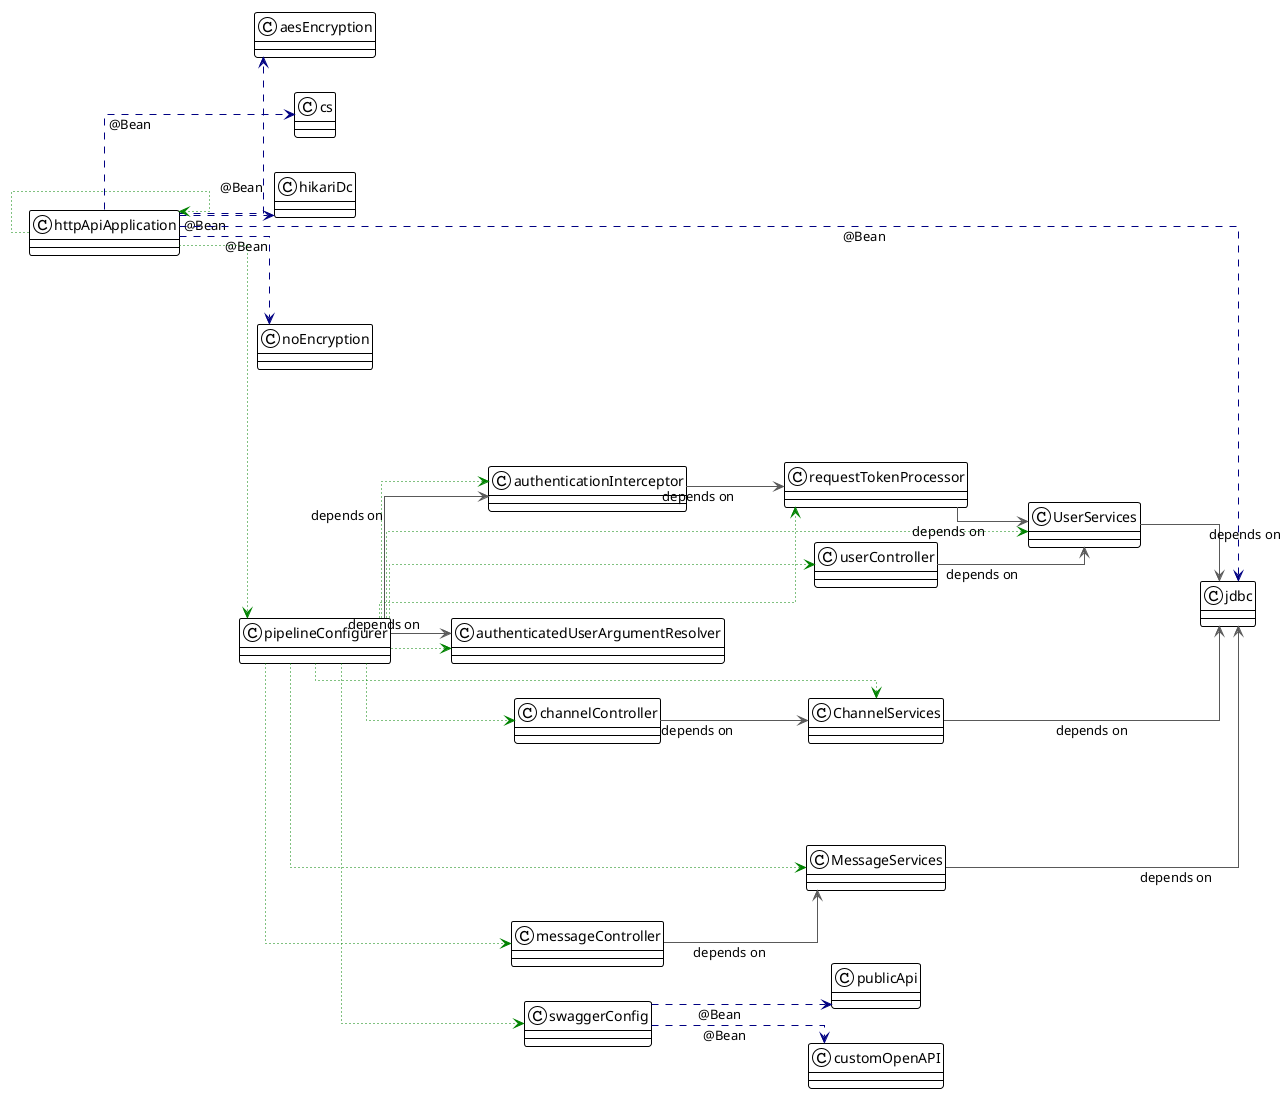 @startuml

!theme plain
left to right direction
skinparam linetype ortho

class ChannelServices
class MessageServices
class UserServices
class aesEncryption
class authenticatedUserArgumentResolver
class authenticationInterceptor
class channelController
class cs
class customOpenAPI
class hikariDc
class httpApiApplication
class jdbc
class messageController
class noEncryption
class pipelineConfigurer
class publicApi
class requestTokenProcessor
class swaggerConfig
class userController

ChannelServices                    -[#595959,plain]->  jdbc                              : "depends on"
MessageServices                    -[#595959,plain]->  jdbc                              : "depends on"
UserServices                       -[#595959,plain]->  jdbc                              : "depends on"
authenticationInterceptor          -[#595959,plain]->  requestTokenProcessor             : "depends on"
channelController                  -[#595959,plain]->  ChannelServices                   : "depends on"
httpApiApplication                 -[#000082,dashed]->  aesEncryption                     : "@Bean"
httpApiApplication                 -[#000082,dashed]->  cs                                : "@Bean"
httpApiApplication                 -[#000082,dashed]->  hikariDc                          : "@Bean"
httpApiApplication                 -[#008200,dotted]->  httpApiApplication                
httpApiApplication                 -[#000082,dashed]->  jdbc                              : "@Bean"
httpApiApplication                 -[#000082,dashed]->  noEncryption                      : "@Bean"
httpApiApplication                 -[#008200,dotted]->  pipelineConfigurer                
messageController                  -[#595959,plain]->  MessageServices                   : "depends on"
pipelineConfigurer                 -[#008200,dotted]->  ChannelServices                   
pipelineConfigurer                 -[#008200,dotted]->  MessageServices                   
pipelineConfigurer                 -[#008200,dotted]->  UserServices                      
pipelineConfigurer                 -[#008200,dotted]->  authenticatedUserArgumentResolver 
pipelineConfigurer                 -[#595959,plain]->  authenticatedUserArgumentResolver : "depends on"
pipelineConfigurer                 -[#008200,dotted]->  authenticationInterceptor         
pipelineConfigurer                 -[#595959,plain]->  authenticationInterceptor         : "depends on"
pipelineConfigurer                 -[#008200,dotted]->  channelController                 
pipelineConfigurer                 -[#008200,dotted]->  messageController                 
pipelineConfigurer                 -[#008200,dotted]->  requestTokenProcessor             
pipelineConfigurer                 -[#008200,dotted]->  swaggerConfig                     
pipelineConfigurer                 -[#008200,dotted]->  userController                    
requestTokenProcessor              -[#595959,plain]->  UserServices                      : "depends on"
swaggerConfig                      -[#000082,dashed]->  customOpenAPI                     : "@Bean"
swaggerConfig                      -[#000082,dashed]->  publicApi                         : "@Bean"
userController                     -[#595959,plain]->  UserServices                      : "depends on"
@enduml
